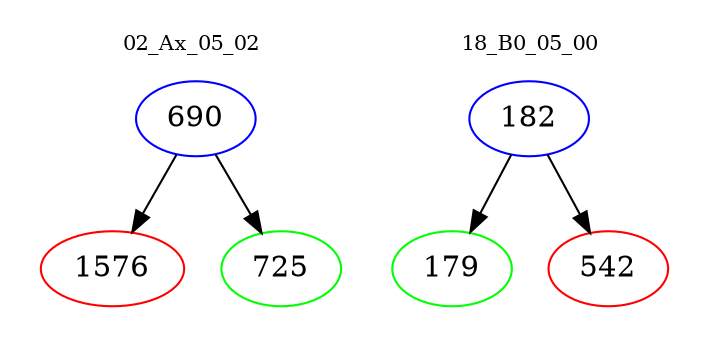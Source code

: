 digraph{
subgraph cluster_0 {
color = white
label = "02_Ax_05_02";
fontsize=10;
T0_690 [label="690", color="blue"]
T0_690 -> T0_1576 [color="black"]
T0_1576 [label="1576", color="red"]
T0_690 -> T0_725 [color="black"]
T0_725 [label="725", color="green"]
}
subgraph cluster_1 {
color = white
label = "18_B0_05_00";
fontsize=10;
T1_182 [label="182", color="blue"]
T1_182 -> T1_179 [color="black"]
T1_179 [label="179", color="green"]
T1_182 -> T1_542 [color="black"]
T1_542 [label="542", color="red"]
}
}
